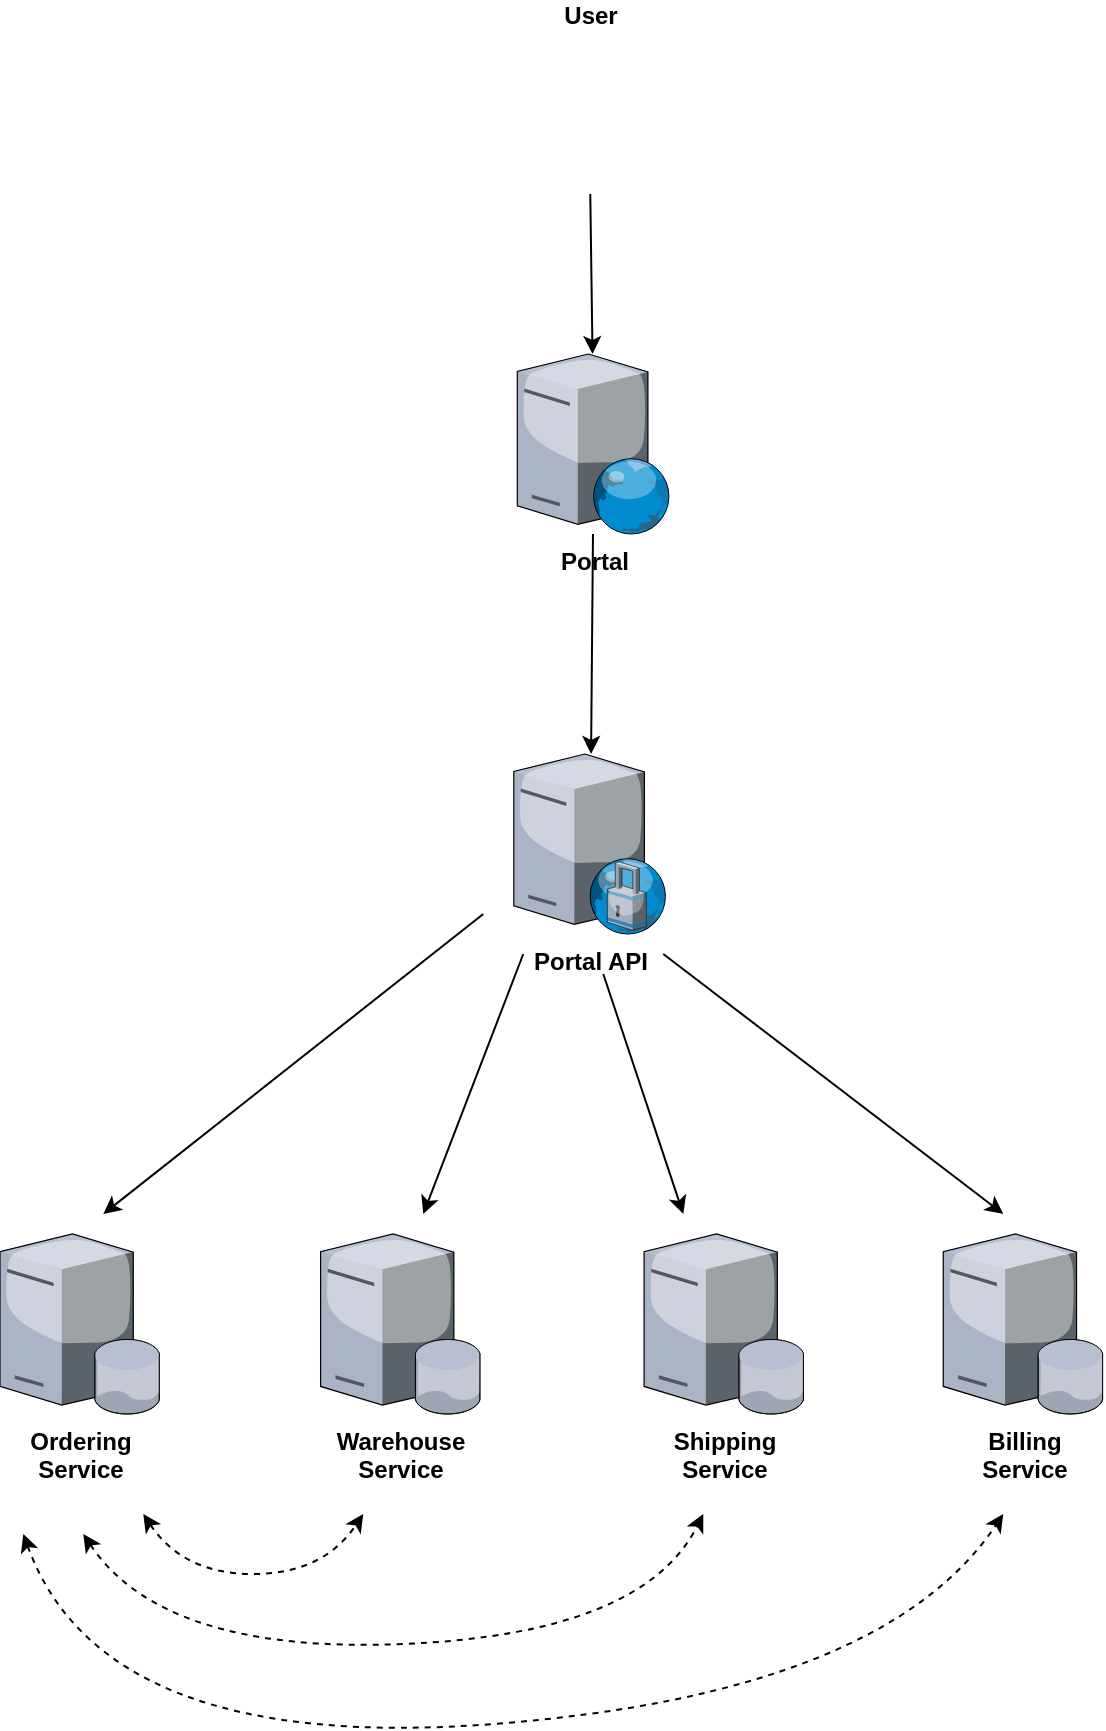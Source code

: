<mxfile version="21.6.5" type="device" pages="2">
  <diagram id="RpUevuTHoHEFwYLk8Q5u" name="Architecture">
    <mxGraphModel dx="2004" dy="3541" grid="1" gridSize="10" guides="1" tooltips="1" connect="1" arrows="1" fold="1" page="1" pageScale="1" pageWidth="827" pageHeight="1169" math="0" shadow="0">
      <root>
        <mxCell id="0" />
        <mxCell id="1" parent="0" />
        <mxCell id="wyBAbEmt-2VLmbQjomDQ-79" style="rounded=0;orthogonalLoop=1;jettySize=auto;html=1;fontSize=10;exitX=0.5;exitY=1;exitDx=0;exitDy=0;" parent="1" source="CVM62WLAV-cAn3YD_vOV-5" edge="1" target="04INntoPi-Xuz7hY6phd-7">
          <mxGeometry relative="1" as="geometry">
            <mxPoint x="406.64" y="-2092" as="sourcePoint" />
            <mxPoint x="421.64" y="-2000" as="targetPoint" />
          </mxGeometry>
        </mxCell>
        <mxCell id="wyBAbEmt-2VLmbQjomDQ-85" style="edgeStyle=none;rounded=0;orthogonalLoop=1;jettySize=auto;html=1;fontSize=10;" parent="1" edge="1">
          <mxGeometry relative="1" as="geometry">
            <mxPoint x="461.64" y="-1610" as="targetPoint" />
            <mxPoint x="421.64" y="-1730" as="sourcePoint" />
          </mxGeometry>
        </mxCell>
        <mxCell id="9DJgsK9skh-0R60IqajH-1" style="rounded=0;orthogonalLoop=1;jettySize=auto;html=1;" parent="1" edge="1">
          <mxGeometry relative="1" as="geometry">
            <mxPoint x="381.64" y="-1740" as="sourcePoint" />
            <mxPoint x="331.64" y="-1610" as="targetPoint" />
          </mxGeometry>
        </mxCell>
        <mxCell id="wyBAbEmt-2VLmbQjomDQ-84" style="edgeStyle=none;rounded=0;orthogonalLoop=1;jettySize=auto;html=1;fontSize=10;" parent="1" source="04INntoPi-Xuz7hY6phd-7" target="04INntoPi-Xuz7hY6phd-8" edge="1">
          <mxGeometry relative="1" as="geometry">
            <mxPoint x="406.64" y="-1907.5" as="sourcePoint" />
            <mxPoint x="408.24" y="-1839.843" as="targetPoint" />
          </mxGeometry>
        </mxCell>
        <mxCell id="jafw9STl_7blaZxUmmIB-32" style="edgeStyle=none;rounded=0;orthogonalLoop=1;jettySize=auto;html=1;" parent="1" edge="1">
          <mxGeometry relative="1" as="geometry">
            <mxPoint x="451.64" y="-1740" as="sourcePoint" />
            <mxPoint x="621.64" y="-1610" as="targetPoint" />
          </mxGeometry>
        </mxCell>
        <mxCell id="CVM62WLAV-cAn3YD_vOV-5" value="&lt;b&gt;User&lt;/b&gt;" style="shape=image;html=1;verticalAlign=bottom;verticalLabelPosition=top;labelBackgroundColor=none;imageAspect=0;aspect=fixed;image=https://cdn3.iconfinder.com/data/icons/business-avatar-1/512/11_avatar-128.png;labelPosition=center;align=center;" parent="1" vertex="1">
          <mxGeometry x="375.14" y="-2200" width="80" height="80" as="geometry" />
        </mxCell>
        <mxCell id="04INntoPi-Xuz7hY6phd-4" style="rounded=0;orthogonalLoop=1;jettySize=auto;html=1;" parent="1" edge="1">
          <mxGeometry relative="1" as="geometry">
            <mxPoint x="361.64" y="-1760" as="sourcePoint" />
            <mxPoint x="171.64" y="-1610" as="targetPoint" />
          </mxGeometry>
        </mxCell>
        <mxCell id="04INntoPi-Xuz7hY6phd-7" value="Portal" style="verticalLabelPosition=bottom;sketch=0;aspect=fixed;html=1;verticalAlign=top;strokeColor=none;align=center;outlineConnect=0;shape=mxgraph.citrix.web_server;fontStyle=1" parent="1" vertex="1">
          <mxGeometry x="378.64" y="-2040" width="76.5" height="90" as="geometry" />
        </mxCell>
        <mxCell id="04INntoPi-Xuz7hY6phd-8" value="Portal API" style="verticalLabelPosition=bottom;sketch=0;aspect=fixed;html=1;verticalAlign=top;strokeColor=none;align=center;outlineConnect=0;shape=mxgraph.citrix.proxy_server;fontStyle=1" parent="1" vertex="1">
          <mxGeometry x="376.89" y="-1840" width="76.5" height="90" as="geometry" />
        </mxCell>
        <mxCell id="04INntoPi-Xuz7hY6phd-9" value="Ordering&lt;br&gt;Service" style="verticalLabelPosition=bottom;sketch=0;aspect=fixed;html=1;verticalAlign=top;strokeColor=none;align=center;outlineConnect=0;shape=mxgraph.citrix.database_server;fontStyle=1" parent="1" vertex="1">
          <mxGeometry x="120" y="-1600" width="80" height="90" as="geometry" />
        </mxCell>
        <mxCell id="04INntoPi-Xuz7hY6phd-11" value="Warehouse&lt;br&gt;Service" style="verticalLabelPosition=bottom;sketch=0;aspect=fixed;html=1;verticalAlign=top;strokeColor=none;align=center;outlineConnect=0;shape=mxgraph.citrix.database_server;fontStyle=1" parent="1" vertex="1">
          <mxGeometry x="280.3" y="-1600" width="80" height="90" as="geometry" />
        </mxCell>
        <mxCell id="04INntoPi-Xuz7hY6phd-14" value="Shipping&lt;br&gt;Service" style="verticalLabelPosition=bottom;sketch=0;aspect=fixed;html=1;verticalAlign=top;strokeColor=none;align=center;outlineConnect=0;shape=mxgraph.citrix.database_server;fontStyle=1" parent="1" vertex="1">
          <mxGeometry x="442.05" y="-1600" width="80" height="90" as="geometry" />
        </mxCell>
        <mxCell id="04INntoPi-Xuz7hY6phd-17" value="Billing&lt;br&gt;Service" style="verticalLabelPosition=bottom;sketch=0;aspect=fixed;html=1;verticalAlign=top;strokeColor=none;align=center;outlineConnect=0;shape=mxgraph.citrix.database_server;fontStyle=1" parent="1" vertex="1">
          <mxGeometry x="591.64" y="-1600" width="80" height="90" as="geometry" />
        </mxCell>
        <mxCell id="otKpdVcG0ZSbTF2Wp8Rl-2" value="" style="curved=1;endArrow=classic;html=1;rounded=0;dashed=1;startArrow=classic;startFill=1;" edge="1" parent="1">
          <mxGeometry width="50" height="50" relative="1" as="geometry">
            <mxPoint x="191.64" y="-1460" as="sourcePoint" />
            <mxPoint x="301.64" y="-1460" as="targetPoint" />
            <Array as="points">
              <mxPoint x="211.64" y="-1430" />
              <mxPoint x="281.64" y="-1430" />
            </Array>
          </mxGeometry>
        </mxCell>
        <mxCell id="otKpdVcG0ZSbTF2Wp8Rl-3" value="" style="curved=1;endArrow=classic;html=1;rounded=0;dashed=1;startArrow=classic;startFill=1;" edge="1" parent="1">
          <mxGeometry width="50" height="50" relative="1" as="geometry">
            <mxPoint x="161.64" y="-1450" as="sourcePoint" />
            <mxPoint x="471.64" y="-1460" as="targetPoint" />
            <Array as="points">
              <mxPoint x="201.64" y="-1390" />
              <mxPoint x="441.64" y="-1400" />
            </Array>
          </mxGeometry>
        </mxCell>
        <mxCell id="otKpdVcG0ZSbTF2Wp8Rl-4" value="" style="curved=1;endArrow=classic;html=1;rounded=0;dashed=1;startArrow=classic;startFill=1;" edge="1" parent="1">
          <mxGeometry width="50" height="50" relative="1" as="geometry">
            <mxPoint x="131.64" y="-1450" as="sourcePoint" />
            <mxPoint x="621.64" y="-1460" as="targetPoint" />
            <Array as="points">
              <mxPoint x="171.64" y="-1340" />
              <mxPoint x="561.64" y="-1370" />
            </Array>
          </mxGeometry>
        </mxCell>
      </root>
    </mxGraphModel>
  </diagram>
  <diagram id="6X-DIEo0DFhXXcoNUKNq" name="Business Process">
    <mxGraphModel dx="2004" dy="1203" grid="1" gridSize="10" guides="1" tooltips="1" connect="1" arrows="1" fold="1" page="1" pageScale="1" pageWidth="850" pageHeight="1100" math="0" shadow="0">
      <root>
        <mxCell id="0" />
        <mxCell id="1" parent="0" />
      </root>
    </mxGraphModel>
  </diagram>
</mxfile>
